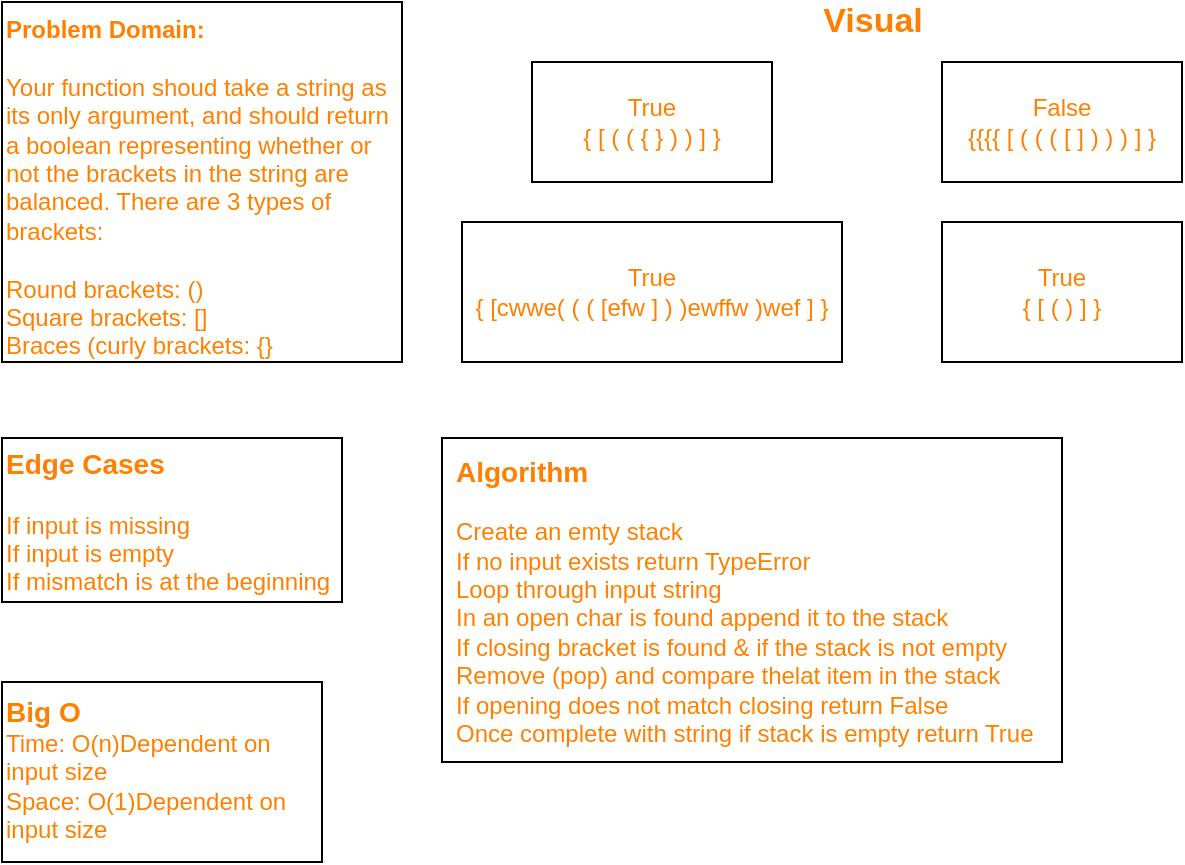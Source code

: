 <mxfile version="13.10.0" type="embed">
    <diagram id="3yOi1QtiaLE1RX7KjpTg" name="Page-1">
        <mxGraphModel dx="1111" dy="790" grid="1" gridSize="10" guides="1" tooltips="1" connect="1" arrows="1" fold="1" page="1" pageScale="1" pageWidth="850" pageHeight="1400" math="0" shadow="0">
            <root>
                <mxCell id="0"/>
                <mxCell id="1" parent="0"/>
                <mxCell id="2" value="&lt;font color=&quot;#ff8000&quot;&gt;&lt;b&gt;Problem Domain:&lt;br&gt;&lt;/b&gt;&lt;br&gt;Your function shoud take a string as its only argument, and should return a boolean representing whether or not the brackets in the string are balanced. There are 3 types of brackets:&lt;br&gt;&lt;br&gt;Round brackets: ()&lt;br&gt;Square brackets: []&lt;br&gt;Braces (curly brackets: {}&lt;br&gt;&lt;/font&gt;" style="whiteSpace=wrap;html=1;align=left;labelPosition=center;verticalLabelPosition=middle;verticalAlign=top;" vertex="1" parent="1">
                    <mxGeometry x="20" y="20" width="200" height="180" as="geometry"/>
                </mxCell>
                <mxCell id="3" value="" style="whiteSpace=wrap;html=1;align=left;labelPosition=left;verticalLabelPosition=middle;verticalAlign=middle;fontColor=#FF8000;" vertex="1" parent="1">
                    <mxGeometry x="20" y="238" width="170" height="82" as="geometry"/>
                </mxCell>
                <mxCell id="5" value="&lt;font&gt;&lt;b&gt;&lt;font style=&quot;font-size: 14px&quot;&gt;Edge Cases&lt;/font&gt;&lt;/b&gt;&lt;br&gt;&lt;br&gt;If input is missing&lt;br&gt;If input is empty&lt;br&gt;If mismatch is at the beginning&lt;br&gt;&lt;/font&gt;" style="text;html=1;resizable=0;autosize=1;align=left;verticalAlign=middle;points=[];fillColor=none;strokeColor=none;rounded=0;fontColor=#FF8000;" vertex="1" parent="1">
                    <mxGeometry x="20" y="240" width="180" height="80" as="geometry"/>
                </mxCell>
                <mxCell id="6" value="&lt;font&gt;&lt;b style=&quot;font-size: 14px&quot;&gt;Big O&lt;/b&gt;&lt;br&gt;&lt;font style=&quot;font-size: 12px&quot;&gt;Time: O(n)Dependent on input size&lt;br&gt;&lt;/font&gt;Space: O(1)Dependent on input size&lt;br&gt;&lt;/font&gt;" style="whiteSpace=wrap;html=1;fontColor=#FF8000;align=left;verticalAlign=top;" vertex="1" parent="1">
                    <mxGeometry x="20" y="360" width="160" height="90" as="geometry"/>
                </mxCell>
                <mxCell id="7" value="&lt;b&gt;&lt;font style=&quot;font-size: 17px&quot;&gt;Visual&lt;/font&gt;&lt;/b&gt;" style="text;html=1;align=center;verticalAlign=middle;resizable=0;points=[];autosize=1;fontColor=#FF8000;" vertex="1" parent="1">
                    <mxGeometry x="420" y="20" width="70" height="20" as="geometry"/>
                </mxCell>
                <mxCell id="8" value="True&lt;br&gt;{ [ ( ( { } ) ) ] }" style="whiteSpace=wrap;html=1;fontColor=#FF8000;align=center;" vertex="1" parent="1">
                    <mxGeometry x="285" y="50" width="120" height="60" as="geometry"/>
                </mxCell>
                <mxCell id="9" value="False&lt;br&gt;{{{{ [ ( ( ( [ ] ) ) ) ] }" style="whiteSpace=wrap;html=1;fontColor=#FF8000;align=center;" vertex="1" parent="1">
                    <mxGeometry x="490" y="50" width="120" height="60" as="geometry"/>
                </mxCell>
                <mxCell id="10" value="True&lt;br&gt;{ [cwwe( ( ( [efw ] ) )ewffw )wef ] }" style="whiteSpace=wrap;html=1;fontColor=#FF8000;align=center;" vertex="1" parent="1">
                    <mxGeometry x="250" y="130" width="190" height="70" as="geometry"/>
                </mxCell>
                <mxCell id="11" value="True&lt;br&gt;{ [ ( ) ] }" style="whiteSpace=wrap;html=1;fontColor=#FF8000;align=center;" vertex="1" parent="1">
                    <mxGeometry x="490" y="130" width="120" height="70" as="geometry"/>
                </mxCell>
                <mxCell id="12" value="" style="whiteSpace=wrap;html=1;fontColor=#FF8000;align=left;" vertex="1" parent="1">
                    <mxGeometry x="240" y="238" width="310" height="162" as="geometry"/>
                </mxCell>
                <mxCell id="13" value="&lt;font&gt;&lt;b style=&quot;font-size: 14px&quot;&gt;Algorithm&lt;/b&gt;&lt;br&gt;&lt;br&gt;&lt;font style=&quot;font-size: 12px&quot;&gt;Create an emty stack&lt;br&gt;&lt;/font&gt;If no input exists return TypeError&lt;br&gt;Loop through input string&lt;br&gt;In an open char is found append it to the stack&lt;br&gt;If closing bracket is found &amp;amp; if the stack is not empty&lt;br&gt;Remove (pop) and compare thelat item in the stack&lt;br&gt;If opening does not match closing return False&lt;br&gt;Once complete with string if stack is empty return True&lt;br&gt;&lt;/font&gt;" style="text;html=1;resizable=0;autosize=1;align=left;verticalAlign=top;points=[];fillColor=none;strokeColor=none;rounded=0;fontColor=#FF8000;" vertex="1" parent="1">
                    <mxGeometry x="245" y="240" width="300" height="150" as="geometry"/>
                </mxCell>
            </root>
        </mxGraphModel>
    </diagram>
</mxfile>